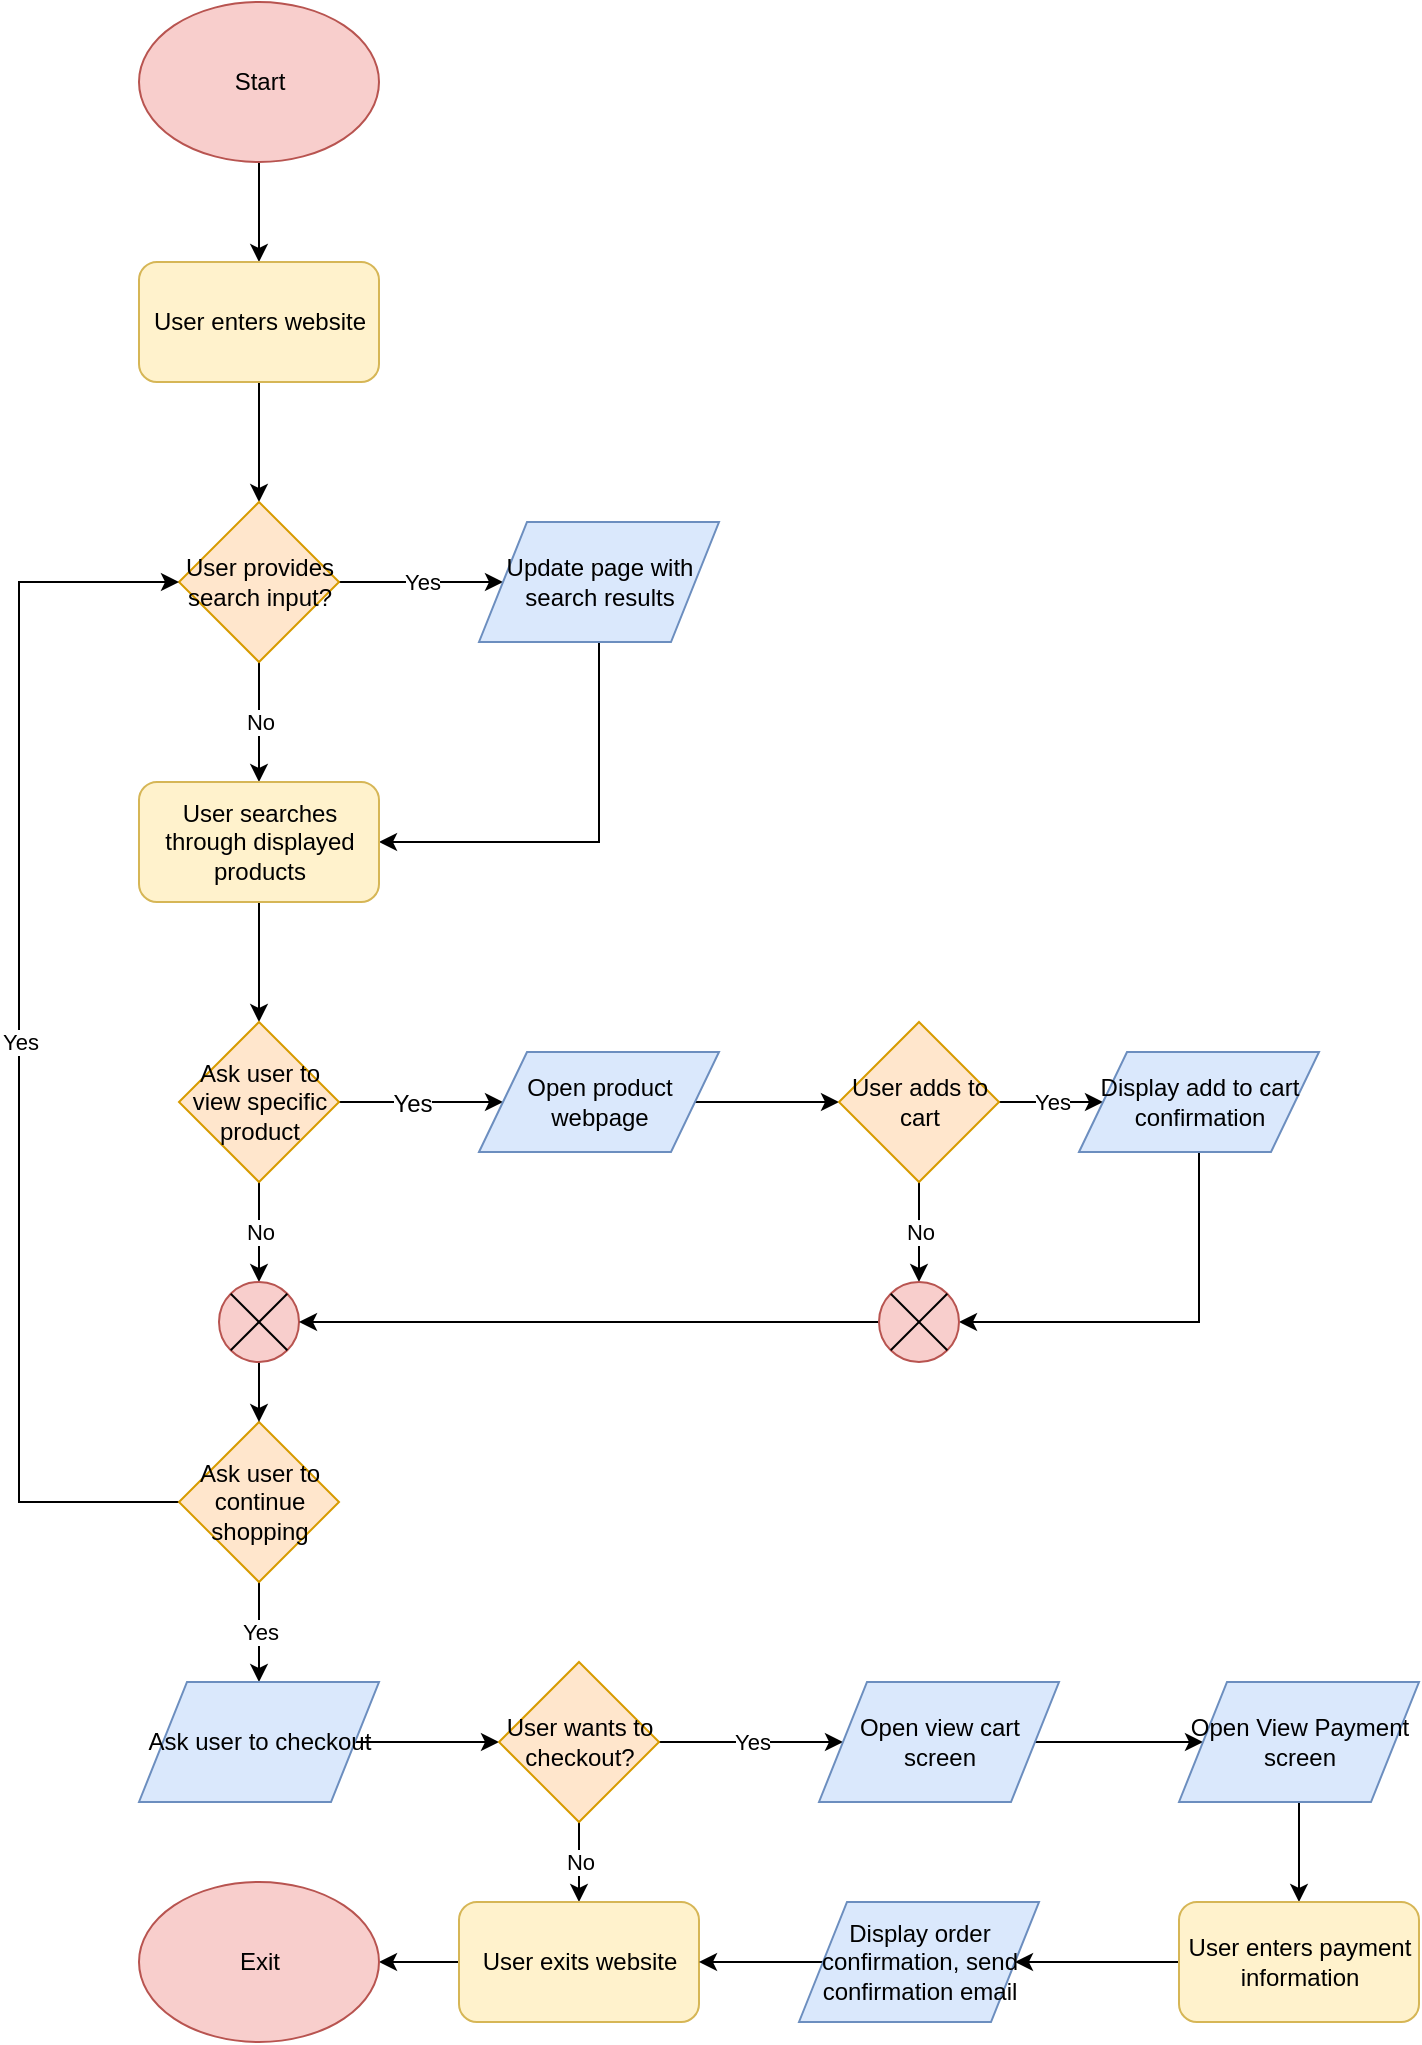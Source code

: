 <mxfile version="12.2.4" pages="1"><diagram id="v4kgRA_2NaVJYrHMDYeo" name="Page-1"><mxGraphModel dx="1348" dy="635" grid="1" gridSize="10" guides="1" tooltips="1" connect="1" arrows="1" fold="1" page="1" pageScale="1" pageWidth="850" pageHeight="1100" math="0" shadow="0"><root><mxCell id="0"/><mxCell id="1" parent="0"/><mxCell id="4" style="edgeStyle=orthogonalEdgeStyle;rounded=0;orthogonalLoop=1;jettySize=auto;html=1;" parent="1" source="2" target="3" edge="1"><mxGeometry relative="1" as="geometry"/></mxCell><mxCell id="2" value="Start" style="ellipse;whiteSpace=wrap;html=1;fillColor=#f8cecc;strokeColor=#b85450;" parent="1" vertex="1"><mxGeometry x="133.5" y="20" width="120" height="80" as="geometry"/></mxCell><mxCell id="6" style="edgeStyle=orthogonalEdgeStyle;rounded=0;orthogonalLoop=1;jettySize=auto;html=1;exitX=0.5;exitY=1;exitDx=0;exitDy=0;" parent="1" source="3" target="5" edge="1"><mxGeometry relative="1" as="geometry"/></mxCell><mxCell id="3" value="User enters website" style="rounded=1;whiteSpace=wrap;html=1;fillColor=#fff2cc;strokeColor=#d6b656;" parent="1" vertex="1"><mxGeometry x="133.5" y="150" width="120" height="60" as="geometry"/></mxCell><mxCell id="7" value="Yes" style="edgeStyle=orthogonalEdgeStyle;rounded=0;orthogonalLoop=1;jettySize=auto;html=1;entryX=0;entryY=0.5;entryDx=0;entryDy=0;" parent="1" source="5" target="11" edge="1"><mxGeometry relative="1" as="geometry"><mxPoint x="263.5" y="310" as="targetPoint"/></mxGeometry></mxCell><mxCell id="14" value="No" style="edgeStyle=orthogonalEdgeStyle;rounded=0;orthogonalLoop=1;jettySize=auto;html=1;entryX=0.5;entryY=0;entryDx=0;entryDy=0;" parent="1" source="5" target="13" edge="1"><mxGeometry relative="1" as="geometry"/></mxCell><mxCell id="5" value="User provides search input?" style="rhombus;whiteSpace=wrap;html=1;fillColor=#ffe6cc;strokeColor=#d79b00;" parent="1" vertex="1"><mxGeometry x="153.5" y="270" width="80" height="80" as="geometry"/></mxCell><mxCell id="17" style="edgeStyle=orthogonalEdgeStyle;rounded=0;orthogonalLoop=1;jettySize=auto;html=1;entryX=1;entryY=0.5;entryDx=0;entryDy=0;" parent="1" source="11" target="13" edge="1"><mxGeometry relative="1" as="geometry"><Array as="points"><mxPoint x="363.5" y="440"/></Array></mxGeometry></mxCell><mxCell id="11" value="Update page with search results" style="shape=parallelogram;perimeter=parallelogramPerimeter;whiteSpace=wrap;html=1;fillColor=#dae8fc;strokeColor=#6c8ebf;" parent="1" vertex="1"><mxGeometry x="303.5" y="280" width="120" height="60" as="geometry"/></mxCell><mxCell id="19" style="edgeStyle=orthogonalEdgeStyle;rounded=0;orthogonalLoop=1;jettySize=auto;html=1;entryX=0.5;entryY=0;entryDx=0;entryDy=0;" parent="1" source="13" target="18" edge="1"><mxGeometry relative="1" as="geometry"/></mxCell><mxCell id="13" value="User searches through displayed products" style="rounded=1;whiteSpace=wrap;html=1;fillColor=#fff2cc;strokeColor=#d6b656;" parent="1" vertex="1"><mxGeometry x="133.5" y="410" width="120" height="60" as="geometry"/></mxCell><mxCell id="21" style="edgeStyle=orthogonalEdgeStyle;rounded=0;orthogonalLoop=1;jettySize=auto;html=1;entryX=0;entryY=0.5;entryDx=0;entryDy=0;" parent="1" source="18" target="20" edge="1"><mxGeometry relative="1" as="geometry"/></mxCell><mxCell id="23" value="Yes" style="text;html=1;resizable=0;points=[];align=center;verticalAlign=middle;labelBackgroundColor=#ffffff;" parent="21" vertex="1" connectable="0"><mxGeometry x="-0.122" y="-1" relative="1" as="geometry"><mxPoint as="offset"/></mxGeometry></mxCell><mxCell id="36" value="No" style="edgeStyle=orthogonalEdgeStyle;rounded=0;orthogonalLoop=1;jettySize=auto;html=1;entryX=0.5;entryY=0;entryDx=0;entryDy=0;" parent="1" source="18" target="32" edge="1"><mxGeometry relative="1" as="geometry"/></mxCell><mxCell id="18" value="Ask user to view specific product" style="rhombus;whiteSpace=wrap;html=1;fillColor=#ffe6cc;strokeColor=#d79b00;" parent="1" vertex="1"><mxGeometry x="153.5" y="530" width="80" height="80" as="geometry"/></mxCell><mxCell id="26" style="edgeStyle=orthogonalEdgeStyle;rounded=0;orthogonalLoop=1;jettySize=auto;html=1;entryX=0;entryY=0.5;entryDx=0;entryDy=0;" parent="1" source="20" target="25" edge="1"><mxGeometry relative="1" as="geometry"/></mxCell><mxCell id="20" value="Open product webpage" style="shape=parallelogram;perimeter=parallelogramPerimeter;whiteSpace=wrap;html=1;fillColor=#dae8fc;strokeColor=#6c8ebf;" parent="1" vertex="1"><mxGeometry x="303.5" y="545" width="120" height="50" as="geometry"/></mxCell><mxCell id="28" value="Yes" style="edgeStyle=orthogonalEdgeStyle;rounded=0;orthogonalLoop=1;jettySize=auto;html=1;entryX=0;entryY=0.5;entryDx=0;entryDy=0;" parent="1" source="25" target="27" edge="1"><mxGeometry relative="1" as="geometry"/></mxCell><mxCell id="43" value="No" style="edgeStyle=orthogonalEdgeStyle;rounded=0;orthogonalLoop=1;jettySize=auto;html=1;entryX=0.5;entryY=0;entryDx=0;entryDy=0;" parent="1" source="25" target="40" edge="1"><mxGeometry relative="1" as="geometry"/></mxCell><mxCell id="25" value="User adds to cart&lt;br&gt;" style="rhombus;whiteSpace=wrap;html=1;fillColor=#ffe6cc;strokeColor=#d79b00;" parent="1" vertex="1"><mxGeometry x="483.5" y="530" width="80" height="80" as="geometry"/></mxCell><mxCell id="44" style="edgeStyle=orthogonalEdgeStyle;rounded=0;orthogonalLoop=1;jettySize=auto;html=1;entryX=1;entryY=0.5;entryDx=0;entryDy=0;" parent="1" source="27" target="40" edge="1"><mxGeometry relative="1" as="geometry"><Array as="points"><mxPoint x="663.5" y="680"/></Array></mxGeometry></mxCell><mxCell id="27" value="Display add to cart confirmation" style="shape=parallelogram;perimeter=parallelogramPerimeter;whiteSpace=wrap;html=1;fillColor=#dae8fc;strokeColor=#6c8ebf;" parent="1" vertex="1"><mxGeometry x="603.5" y="545" width="120" height="50" as="geometry"/></mxCell><mxCell id="47" value="Yes" style="edgeStyle=orthogonalEdgeStyle;rounded=0;orthogonalLoop=1;jettySize=auto;html=1;entryX=0;entryY=0.5;entryDx=0;entryDy=0;" parent="1" source="29" target="5" edge="1"><mxGeometry relative="1" as="geometry"><Array as="points"><mxPoint x="73.5" y="770"/><mxPoint x="73.5" y="310"/></Array></mxGeometry></mxCell><mxCell id="49" value="Yes" style="edgeStyle=orthogonalEdgeStyle;rounded=0;orthogonalLoop=1;jettySize=auto;html=1;entryX=0.5;entryY=0;entryDx=0;entryDy=0;" parent="1" source="29" target="48" edge="1"><mxGeometry relative="1" as="geometry"/></mxCell><mxCell id="29" value="Ask user to continue shopping" style="rhombus;whiteSpace=wrap;html=1;fillColor=#ffe6cc;strokeColor=#d79b00;" parent="1" vertex="1"><mxGeometry x="153.5" y="730" width="80" height="80" as="geometry"/></mxCell><mxCell id="46" style="edgeStyle=orthogonalEdgeStyle;rounded=0;orthogonalLoop=1;jettySize=auto;html=1;exitX=0.5;exitY=1;exitDx=0;exitDy=0;entryX=0.5;entryY=0;entryDx=0;entryDy=0;" parent="1" source="32" target="29" edge="1"><mxGeometry relative="1" as="geometry"/></mxCell><mxCell id="32" value="" style="ellipse;whiteSpace=wrap;html=1;aspect=fixed;fillColor=#f8cecc;strokeColor=#b85450;" parent="1" vertex="1"><mxGeometry x="173.5" y="660" width="40" height="40" as="geometry"/></mxCell><mxCell id="34" value="" style="endArrow=none;html=1;entryX=1;entryY=0;entryDx=0;entryDy=0;exitX=0;exitY=1;exitDx=0;exitDy=0;" parent="1" source="32" target="32" edge="1"><mxGeometry width="50" height="50" relative="1" as="geometry"><mxPoint x="168.5" y="705" as="sourcePoint"/><mxPoint x="218.5" y="655" as="targetPoint"/></mxGeometry></mxCell><mxCell id="35" value="" style="endArrow=none;html=1;exitX=0;exitY=0;exitDx=0;exitDy=0;entryX=1;entryY=1;entryDx=0;entryDy=0;" parent="1" source="32" target="32" edge="1"><mxGeometry width="50" height="50" relative="1" as="geometry"><mxPoint x="133.5" y="880" as="sourcePoint"/><mxPoint x="183.5" y="830" as="targetPoint"/></mxGeometry></mxCell><mxCell id="45" style="edgeStyle=orthogonalEdgeStyle;rounded=0;orthogonalLoop=1;jettySize=auto;html=1;entryX=1;entryY=0.5;entryDx=0;entryDy=0;" parent="1" source="40" target="32" edge="1"><mxGeometry relative="1" as="geometry"/></mxCell><mxCell id="40" value="" style="ellipse;whiteSpace=wrap;html=1;aspect=fixed;fillColor=#f8cecc;strokeColor=#b85450;" parent="1" vertex="1"><mxGeometry x="503.5" y="660" width="40" height="40" as="geometry"/></mxCell><mxCell id="41" value="" style="endArrow=none;html=1;entryX=1;entryY=0;entryDx=0;entryDy=0;exitX=0;exitY=1;exitDx=0;exitDy=0;" parent="1" source="40" target="40" edge="1"><mxGeometry width="50" height="50" relative="1" as="geometry"><mxPoint x="188.5" y="725" as="sourcePoint"/><mxPoint x="238.5" y="675" as="targetPoint"/></mxGeometry></mxCell><mxCell id="42" value="" style="endArrow=none;html=1;exitX=0;exitY=0;exitDx=0;exitDy=0;entryX=1;entryY=1;entryDx=0;entryDy=0;" parent="1" source="40" target="40" edge="1"><mxGeometry width="50" height="50" relative="1" as="geometry"><mxPoint x="153.5" y="900" as="sourcePoint"/><mxPoint x="203.5" y="850" as="targetPoint"/></mxGeometry></mxCell><mxCell id="51" style="edgeStyle=orthogonalEdgeStyle;rounded=0;orthogonalLoop=1;jettySize=auto;html=1;entryX=0;entryY=0.5;entryDx=0;entryDy=0;" parent="1" source="48" target="50" edge="1"><mxGeometry relative="1" as="geometry"/></mxCell><mxCell id="48" value="Ask user to checkout" style="shape=parallelogram;perimeter=parallelogramPerimeter;whiteSpace=wrap;html=1;fillColor=#dae8fc;strokeColor=#6c8ebf;" parent="1" vertex="1"><mxGeometry x="133.5" y="860" width="120" height="60" as="geometry"/></mxCell><mxCell id="53" value="No" style="edgeStyle=orthogonalEdgeStyle;rounded=0;orthogonalLoop=1;jettySize=auto;html=1;" parent="1" source="50" target="52" edge="1"><mxGeometry relative="1" as="geometry"/></mxCell><mxCell id="60" value="Yes" style="edgeStyle=orthogonalEdgeStyle;rounded=0;orthogonalLoop=1;jettySize=auto;html=1;" parent="1" source="50" target="59" edge="1"><mxGeometry relative="1" as="geometry"/></mxCell><mxCell id="50" value="User wants to checkout?" style="rhombus;whiteSpace=wrap;html=1;fillColor=#ffe6cc;strokeColor=#d79b00;" parent="1" vertex="1"><mxGeometry x="313.5" y="850" width="80" height="80" as="geometry"/></mxCell><mxCell id="70" style="edgeStyle=orthogonalEdgeStyle;rounded=0;orthogonalLoop=1;jettySize=auto;html=1;entryX=1;entryY=0.5;entryDx=0;entryDy=0;" parent="1" source="52" target="55" edge="1"><mxGeometry relative="1" as="geometry"><mxPoint x="260" y="1000" as="targetPoint"/></mxGeometry></mxCell><mxCell id="52" value="User exits website" style="rounded=1;whiteSpace=wrap;html=1;fontFamily=Helvetica;fontSize=12;align=center;strokeColor=#d6b656;fillColor=#fff2cc;" parent="1" vertex="1"><mxGeometry x="293.5" y="970" width="120" height="60" as="geometry"/></mxCell><mxCell id="55" value="Exit" style="ellipse;whiteSpace=wrap;html=1;fillColor=#f8cecc;strokeColor=#b85450;" parent="1" vertex="1"><mxGeometry x="133.5" y="960" width="120" height="80" as="geometry"/></mxCell><mxCell id="62" value="" style="edgeStyle=orthogonalEdgeStyle;rounded=0;orthogonalLoop=1;jettySize=auto;html=1;" parent="1" source="59" target="61" edge="1"><mxGeometry relative="1" as="geometry"/></mxCell><mxCell id="59" value="Open view cart screen" style="shape=parallelogram;perimeter=parallelogramPerimeter;whiteSpace=wrap;html=1;fontFamily=Helvetica;fontSize=12;align=center;strokeColor=#6c8ebf;fillColor=#dae8fc;" parent="1" vertex="1"><mxGeometry x="473.5" y="860" width="120" height="60" as="geometry"/></mxCell><mxCell id="66" style="edgeStyle=orthogonalEdgeStyle;rounded=0;orthogonalLoop=1;jettySize=auto;html=1;" parent="1" source="61" target="65" edge="1"><mxGeometry relative="1" as="geometry"/></mxCell><mxCell id="61" value="Open View Payment screen" style="shape=parallelogram;perimeter=parallelogramPerimeter;whiteSpace=wrap;html=1;fontFamily=Helvetica;fontSize=12;align=center;strokeColor=#6c8ebf;fillColor=#dae8fc;" parent="1" vertex="1"><mxGeometry x="653.5" y="860" width="120" height="60" as="geometry"/></mxCell><mxCell id="68" style="edgeStyle=orthogonalEdgeStyle;rounded=0;orthogonalLoop=1;jettySize=auto;html=1;entryX=1;entryY=0.5;entryDx=0;entryDy=0;" parent="1" source="65" target="67" edge="1"><mxGeometry relative="1" as="geometry"/></mxCell><mxCell id="65" value="User enters payment information" style="rounded=1;whiteSpace=wrap;html=1;fontFamily=Helvetica;fontSize=12;align=center;strokeColor=#d6b656;fillColor=#fff2cc;" parent="1" vertex="1"><mxGeometry x="653.5" y="970" width="120" height="60" as="geometry"/></mxCell><mxCell id="69" style="edgeStyle=orthogonalEdgeStyle;rounded=0;orthogonalLoop=1;jettySize=auto;html=1;entryX=1;entryY=0.5;entryDx=0;entryDy=0;" parent="1" source="67" target="52" edge="1"><mxGeometry relative="1" as="geometry"/></mxCell><mxCell id="67" value="Display order confirmation, send confirmation email" style="shape=parallelogram;perimeter=parallelogramPerimeter;whiteSpace=wrap;html=1;fontFamily=Helvetica;fontSize=12;align=center;strokeColor=#6c8ebf;fillColor=#dae8fc;" parent="1" vertex="1"><mxGeometry x="463.5" y="970" width="120" height="60" as="geometry"/></mxCell></root></mxGraphModel></diagram></mxfile>
